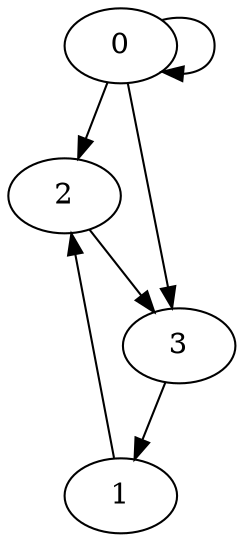 digraph G {
	0;
	1;
	2;
	3;

	0 -> 0 [village=Triangle; name=toA; heightLimit=3; weight=10; primaryType=sideStreet; secondaryType=tunnel;];
	0 -> 2 [village=Triangle; name=toB; heightLimit=3; weight=10; primaryType=sideStreet; secondaryType=oneWayStreet;];
	0 -> 3 [village=Triangle; name=toC; heightLimit=3; weight=10; primaryType=sideStreet; secondaryType=none;];
	1 -> 2 [village=Triangle; name=AB; heightLimit=10; weight=10; primaryType=mainStreet; secondaryType=none;];
	2 -> 3 [village=Triangle; name=BC; heightLimit=10; weight=10; primaryType=mainStreet; secondaryType=none;];
	3 -> 1 [village=Triangle; name=CA; heightLimit=10; weight=10; primaryType=mainStreet; secondaryType=none;];

}